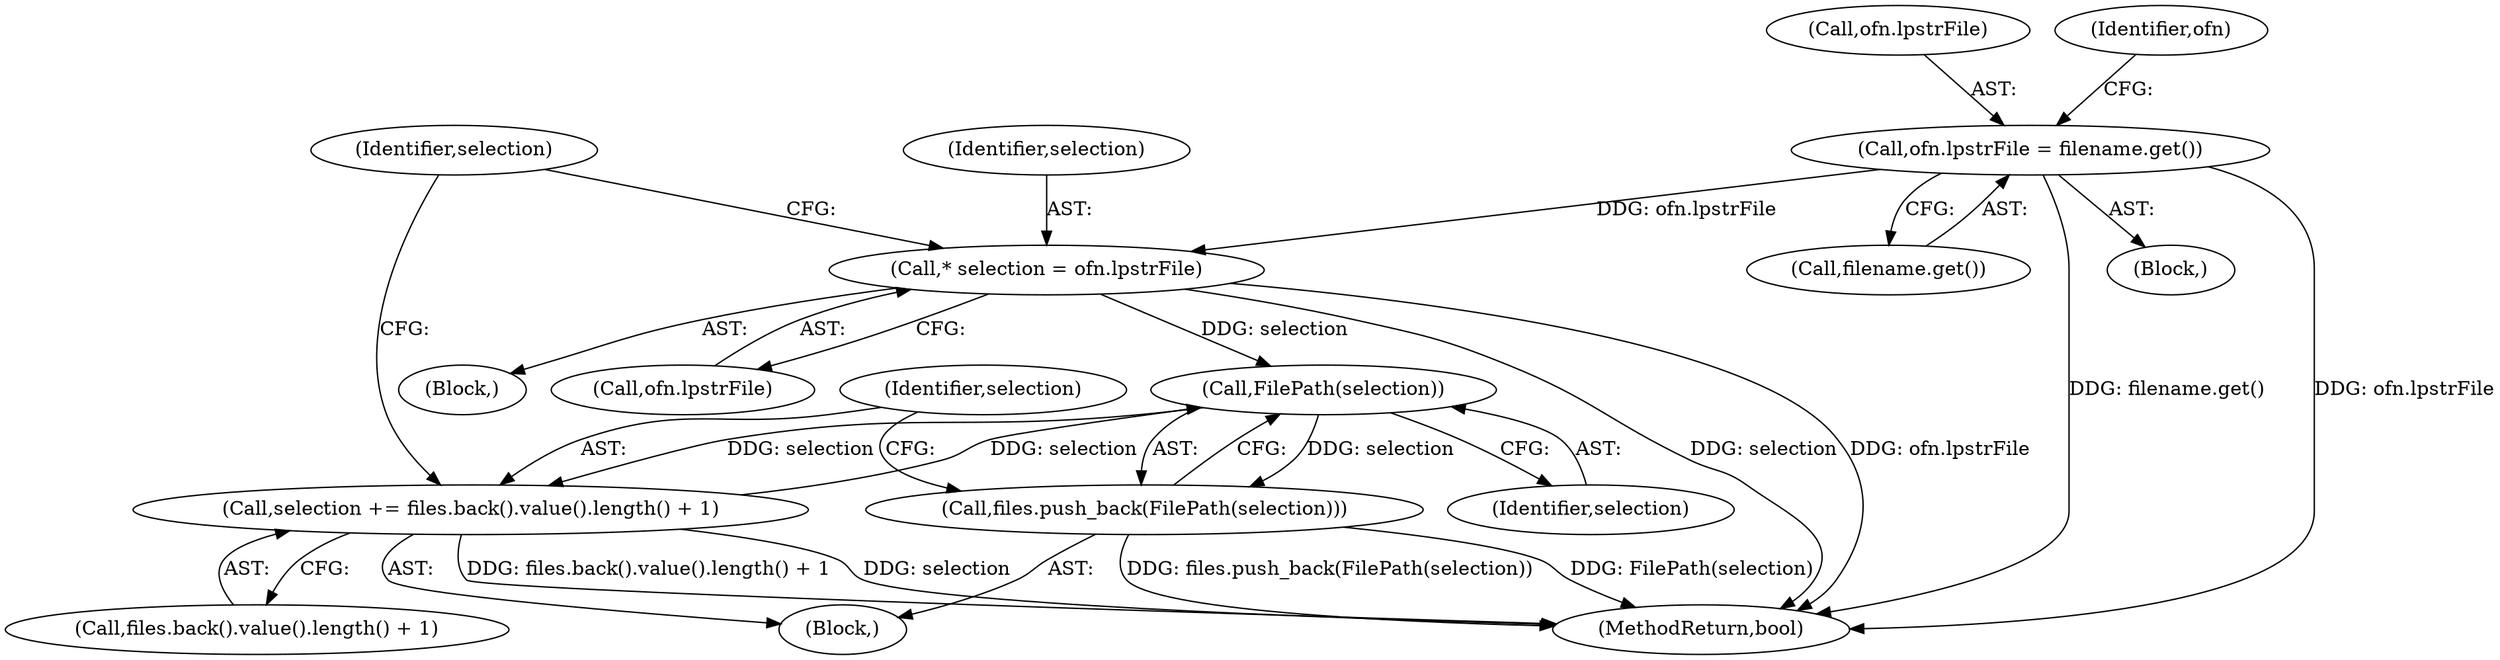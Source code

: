 digraph "0_Chrome_eb7971fdb0c3b76bacfb77c1ecc76459ef481f17_0@pointer" {
"1000177" [label="(Call,* selection = ofn.lpstrFile)"];
"1000130" [label="(Call,ofn.lpstrFile = filename.get())"];
"1000187" [label="(Call,FilePath(selection))"];
"1000186" [label="(Call,files.push_back(FilePath(selection)))"];
"1000189" [label="(Call,selection += files.back().value().length() + 1)"];
"1000179" [label="(Call,ofn.lpstrFile)"];
"1000178" [label="(Identifier,selection)"];
"1000233" [label="(MethodReturn,bool)"];
"1000134" [label="(Call,filename.get())"];
"1000188" [label="(Identifier,selection)"];
"1000174" [label="(Block,)"];
"1000131" [label="(Call,ofn.lpstrFile)"];
"1000187" [label="(Call,FilePath(selection))"];
"1000189" [label="(Call,selection += files.back().value().length() + 1)"];
"1000191" [label="(Call,files.back().value().length() + 1)"];
"1000184" [label="(Identifier,selection)"];
"1000137" [label="(Identifier,ofn)"];
"1000185" [label="(Block,)"];
"1000106" [label="(Block,)"];
"1000190" [label="(Identifier,selection)"];
"1000186" [label="(Call,files.push_back(FilePath(selection)))"];
"1000177" [label="(Call,* selection = ofn.lpstrFile)"];
"1000130" [label="(Call,ofn.lpstrFile = filename.get())"];
"1000177" -> "1000174"  [label="AST: "];
"1000177" -> "1000179"  [label="CFG: "];
"1000178" -> "1000177"  [label="AST: "];
"1000179" -> "1000177"  [label="AST: "];
"1000184" -> "1000177"  [label="CFG: "];
"1000177" -> "1000233"  [label="DDG: selection"];
"1000177" -> "1000233"  [label="DDG: ofn.lpstrFile"];
"1000130" -> "1000177"  [label="DDG: ofn.lpstrFile"];
"1000177" -> "1000187"  [label="DDG: selection"];
"1000130" -> "1000106"  [label="AST: "];
"1000130" -> "1000134"  [label="CFG: "];
"1000131" -> "1000130"  [label="AST: "];
"1000134" -> "1000130"  [label="AST: "];
"1000137" -> "1000130"  [label="CFG: "];
"1000130" -> "1000233"  [label="DDG: filename.get()"];
"1000130" -> "1000233"  [label="DDG: ofn.lpstrFile"];
"1000187" -> "1000186"  [label="AST: "];
"1000187" -> "1000188"  [label="CFG: "];
"1000188" -> "1000187"  [label="AST: "];
"1000186" -> "1000187"  [label="CFG: "];
"1000187" -> "1000186"  [label="DDG: selection"];
"1000189" -> "1000187"  [label="DDG: selection"];
"1000187" -> "1000189"  [label="DDG: selection"];
"1000186" -> "1000185"  [label="AST: "];
"1000190" -> "1000186"  [label="CFG: "];
"1000186" -> "1000233"  [label="DDG: FilePath(selection)"];
"1000186" -> "1000233"  [label="DDG: files.push_back(FilePath(selection))"];
"1000189" -> "1000185"  [label="AST: "];
"1000189" -> "1000191"  [label="CFG: "];
"1000190" -> "1000189"  [label="AST: "];
"1000191" -> "1000189"  [label="AST: "];
"1000184" -> "1000189"  [label="CFG: "];
"1000189" -> "1000233"  [label="DDG: selection"];
"1000189" -> "1000233"  [label="DDG: files.back().value().length() + 1"];
}
